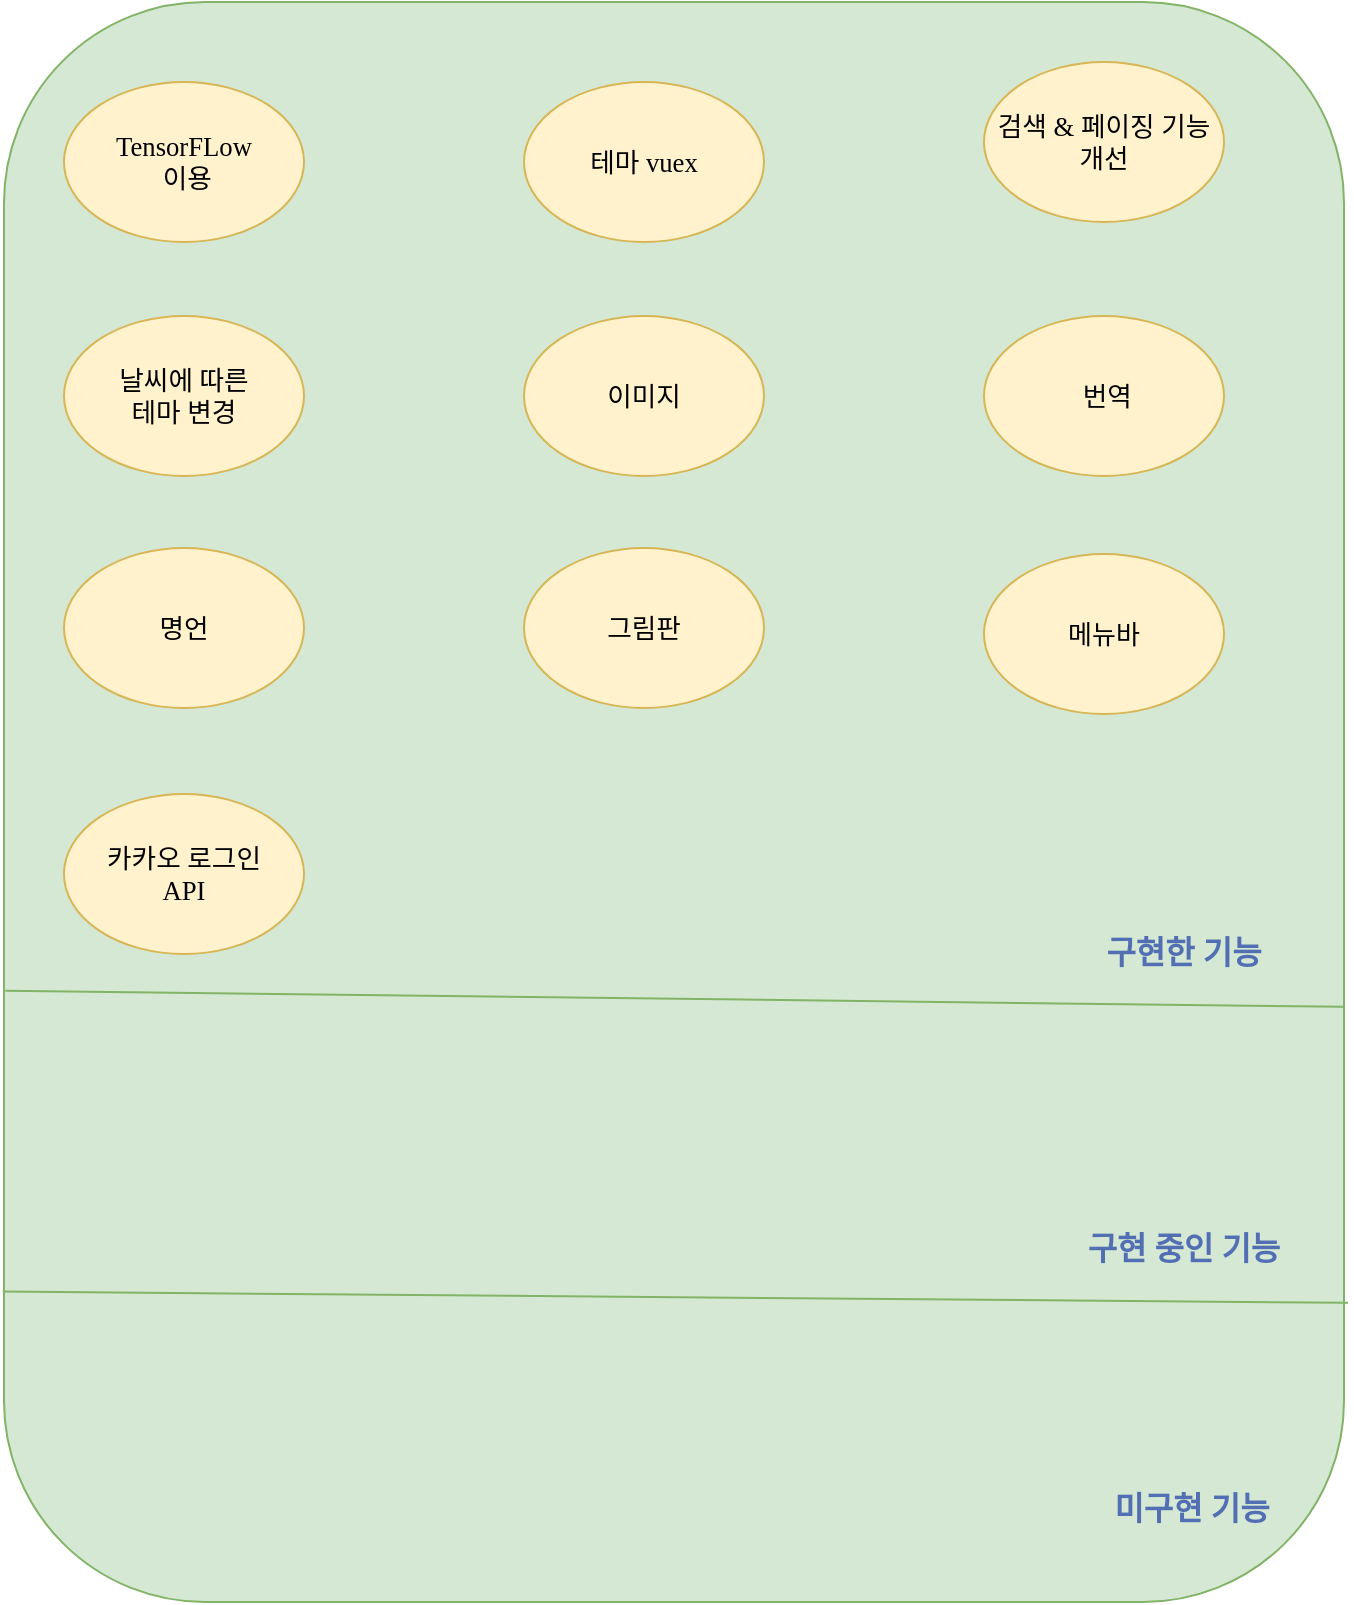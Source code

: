 <mxfile version="13.9.9" type="device"><diagram id="vOmcAcML1BNLOYsgi7Ml" name="페이지-1"><mxGraphModel dx="1086" dy="966" grid="0" gridSize="10" guides="1" tooltips="1" connect="1" arrows="1" fold="1" page="1" pageScale="1" pageWidth="827" pageHeight="1169" math="0" shadow="0"><root><mxCell id="0"/><mxCell id="1" parent="0"/><mxCell id="o9ACjBUcD_rYKspSArHi-1" value="" style="rounded=1;whiteSpace=wrap;html=1;fillColor=#d5e8d4;strokeColor=#82b366;fontFamily=D2Coding Ligature;" parent="1" vertex="1"><mxGeometry x="70" y="90" width="670" height="800" as="geometry"/></mxCell><mxCell id="o9ACjBUcD_rYKspSArHi-2" value="" style="endArrow=none;html=1;exitX=0.001;exitY=0.618;exitDx=0;exitDy=0;exitPerimeter=0;fillColor=#d5e8d4;strokeColor=#82b366;entryX=1;entryY=0.628;entryDx=0;entryDy=0;entryPerimeter=0;fontFamily=D2Coding Ligature;" parent="1" source="o9ACjBUcD_rYKspSArHi-1" target="o9ACjBUcD_rYKspSArHi-1" edge="1"><mxGeometry width="50" height="50" relative="1" as="geometry"><mxPoint x="390" y="520" as="sourcePoint"/><mxPoint x="740" y="338" as="targetPoint"/></mxGeometry></mxCell><mxCell id="o9ACjBUcD_rYKspSArHi-3" value="" style="endArrow=none;html=1;entryX=1.003;entryY=0.813;entryDx=0;entryDy=0;entryPerimeter=0;fillColor=#d5e8d4;strokeColor=#82b366;fontFamily=D2Coding Ligature;exitX=-0.001;exitY=0.806;exitDx=0;exitDy=0;exitPerimeter=0;" parent="1" edge="1" target="o9ACjBUcD_rYKspSArHi-1" source="o9ACjBUcD_rYKspSArHi-1"><mxGeometry width="50" height="50" relative="1" as="geometry"><mxPoint x="70" y="600.4" as="sourcePoint"/><mxPoint x="740.0" y="600" as="targetPoint"/></mxGeometry></mxCell><mxCell id="o9ACjBUcD_rYKspSArHi-5" value="&lt;div&gt;&lt;/div&gt;&lt;span lang=&quot;EN-US&quot; style=&quot;font-size: 10.0pt ; line-height: 107% ; font-family: &amp;#34;맑은 고딕&amp;#34;&quot;&gt;TensorFLow&lt;br&gt;&amp;nbsp;&lt;/span&gt;&lt;span style=&quot;font-size: 10.0pt ; line-height: 107% ; font-family: &amp;#34;맑은 고딕&amp;#34;&quot;&gt;이용&lt;/span&gt;" style="ellipse;whiteSpace=wrap;html=1;fontSize=13;fillColor=#fff2cc;strokeColor=#d6b656;fontFamily=D2Coding Ligature;" parent="1" vertex="1"><mxGeometry x="100" y="130" width="120" height="80" as="geometry"/></mxCell><mxCell id="o9ACjBUcD_rYKspSArHi-6" value="&lt;span style=&quot;font-size: 10.0pt ; line-height: 107% ; font-family: &amp;#34;맑은 고딕&amp;#34;&quot;&gt;검색 &lt;span lang=&quot;EN-US&quot;&gt;&amp;amp; &lt;/span&gt;페이징 기능 개선&lt;/span&gt;" style="ellipse;whiteSpace=wrap;html=1;fontSize=13;fillColor=#fff2cc;strokeColor=#d6b656;fontFamily=D2Coding Ligature;" parent="1" vertex="1"><mxGeometry x="560" y="120" width="120" height="80" as="geometry"/></mxCell><mxCell id="o9ACjBUcD_rYKspSArHi-7" value="&lt;span style=&quot;font-size: 10.0pt ; line-height: 107% ; font-family: &amp;#34;맑은 고딕&amp;#34;&quot;&gt;테마 &lt;span lang=&quot;EN-US&quot;&gt;vuex&lt;/span&gt;&lt;/span&gt;" style="ellipse;whiteSpace=wrap;html=1;fontSize=13;fillColor=#fff2cc;strokeColor=#d6b656;fontFamily=D2Coding Ligature;" parent="1" vertex="1"><mxGeometry x="330" y="130" width="120" height="80" as="geometry"/></mxCell><mxCell id="o9ACjBUcD_rYKspSArHi-8" value="&lt;span style=&quot;font-size: 10.0pt ; line-height: 107% ; font-family: &amp;#34;맑은 고딕&amp;#34;&quot;&gt;&amp;nbsp;번역&lt;/span&gt;" style="ellipse;whiteSpace=wrap;html=1;fontSize=13;fillColor=#fff2cc;strokeColor=#d6b656;fontFamily=D2Coding Ligature;" parent="1" vertex="1"><mxGeometry x="560" y="247" width="120" height="80" as="geometry"/></mxCell><mxCell id="o9ACjBUcD_rYKspSArHi-9" value="&lt;span style=&quot;font-size: 10.0pt ; line-height: 107% ; font-family: &amp;#34;맑은 고딕&amp;#34;&quot;&gt;명언&lt;/span&gt;" style="ellipse;whiteSpace=wrap;html=1;fontSize=13;fillColor=#fff2cc;strokeColor=#d6b656;fontFamily=D2Coding Ligature;" parent="1" vertex="1"><mxGeometry x="100" y="363" width="120" height="80" as="geometry"/></mxCell><mxCell id="o9ACjBUcD_rYKspSArHi-10" value="&lt;font face=&quot;맑은 고딕&quot;&gt;메뉴바&lt;/font&gt;" style="ellipse;whiteSpace=wrap;html=1;fontSize=13;fillColor=#fff2cc;strokeColor=#d6b656;fontFamily=D2Coding Ligature;" parent="1" vertex="1"><mxGeometry x="560" y="366" width="120" height="80" as="geometry"/></mxCell><mxCell id="o9ACjBUcD_rYKspSArHi-11" value="&lt;span style=&quot;font-size: 10.0pt ; line-height: 107% ; font-family: &amp;#34;맑은 고딕&amp;#34;&quot;&gt;이미지&lt;/span&gt;" style="ellipse;whiteSpace=wrap;html=1;fontSize=13;fillColor=#fff2cc;strokeColor=#d6b656;fontFamily=D2Coding Ligature;" parent="1" vertex="1"><mxGeometry x="330" y="247" width="120" height="80" as="geometry"/></mxCell><mxCell id="o9ACjBUcD_rYKspSArHi-12" value="&lt;span style=&quot;font-size: 10.0pt ; line-height: 107% ; font-family: &amp;#34;맑은 고딕&amp;#34;&quot;&gt;날씨에 따른&lt;br/&gt;테마 변경&lt;/span&gt;" style="ellipse;whiteSpace=wrap;html=1;fontSize=13;fillColor=#fff2cc;strokeColor=#d6b656;fontFamily=D2Coding Ligature;" parent="1" vertex="1"><mxGeometry x="100" y="247" width="120" height="80" as="geometry"/></mxCell><mxCell id="o9ACjBUcD_rYKspSArHi-13" value="&lt;span style=&quot;font-size: 10.0pt ; line-height: 107% ; font-family: &amp;#34;맑은 고딕&amp;#34;&quot;&gt;그림판&lt;/span&gt;" style="ellipse;whiteSpace=wrap;html=1;fontSize=13;fillColor=#fff2cc;strokeColor=#d6b656;fontFamily=D2Coding Ligature;" parent="1" vertex="1"><mxGeometry x="330" y="363" width="120" height="80" as="geometry"/></mxCell><mxCell id="o9ACjBUcD_rYKspSArHi-14" value="&lt;font style=&quot;font-size: 16px&quot;&gt;구현한 기능&lt;/font&gt;" style="text;html=1;align=center;verticalAlign=middle;whiteSpace=wrap;rounded=0;fontSize=13;fontStyle=1;fontFamily=D2Coding Ligature;fillColor=#D5E8D4;fontColor=#526FB3;" parent="1" vertex="1"><mxGeometry x="615" y="555" width="90" height="20" as="geometry"/></mxCell><mxCell id="o9ACjBUcD_rYKspSArHi-15" value="&lt;font style=&quot;font-size: 16px&quot;&gt;구현 중인 기능&lt;/font&gt;" style="text;html=1;align=center;verticalAlign=middle;whiteSpace=wrap;rounded=0;fontSize=13;fontStyle=1;fontFamily=D2Coding Ligature;fillColor=#D5E8D4;fontColor=#526FB3;" parent="1" vertex="1"><mxGeometry x="600" y="703" width="120" height="20" as="geometry"/></mxCell><mxCell id="o9ACjBUcD_rYKspSArHi-16" value="&lt;font style=&quot;font-size: 16px&quot;&gt;미구현 기능&lt;/font&gt;" style="text;html=1;align=center;verticalAlign=middle;whiteSpace=wrap;rounded=0;fontSize=13;fontStyle=1;fontFamily=D2Coding Ligature;fillColor=#D5E8D4;fontColor=#526FB3;" parent="1" vertex="1"><mxGeometry x="619" y="833" width="90" height="20" as="geometry"/></mxCell><mxCell id="2z3XL_iLcgM3UkPM-1NA-1" value="&lt;span style=&quot;font-size: 10.0pt ; line-height: 107% ; font-family: &amp;#34;맑은 고딕&amp;#34;&quot;&gt;카카오 로그인&lt;br&gt;API&lt;br&gt;&lt;/span&gt;" style="ellipse;whiteSpace=wrap;html=1;fontSize=13;fillColor=#fff2cc;strokeColor=#d6b656;fontFamily=D2Coding Ligature;" vertex="1" parent="1"><mxGeometry x="100" y="486" width="120" height="80" as="geometry"/></mxCell></root></mxGraphModel></diagram></mxfile>
